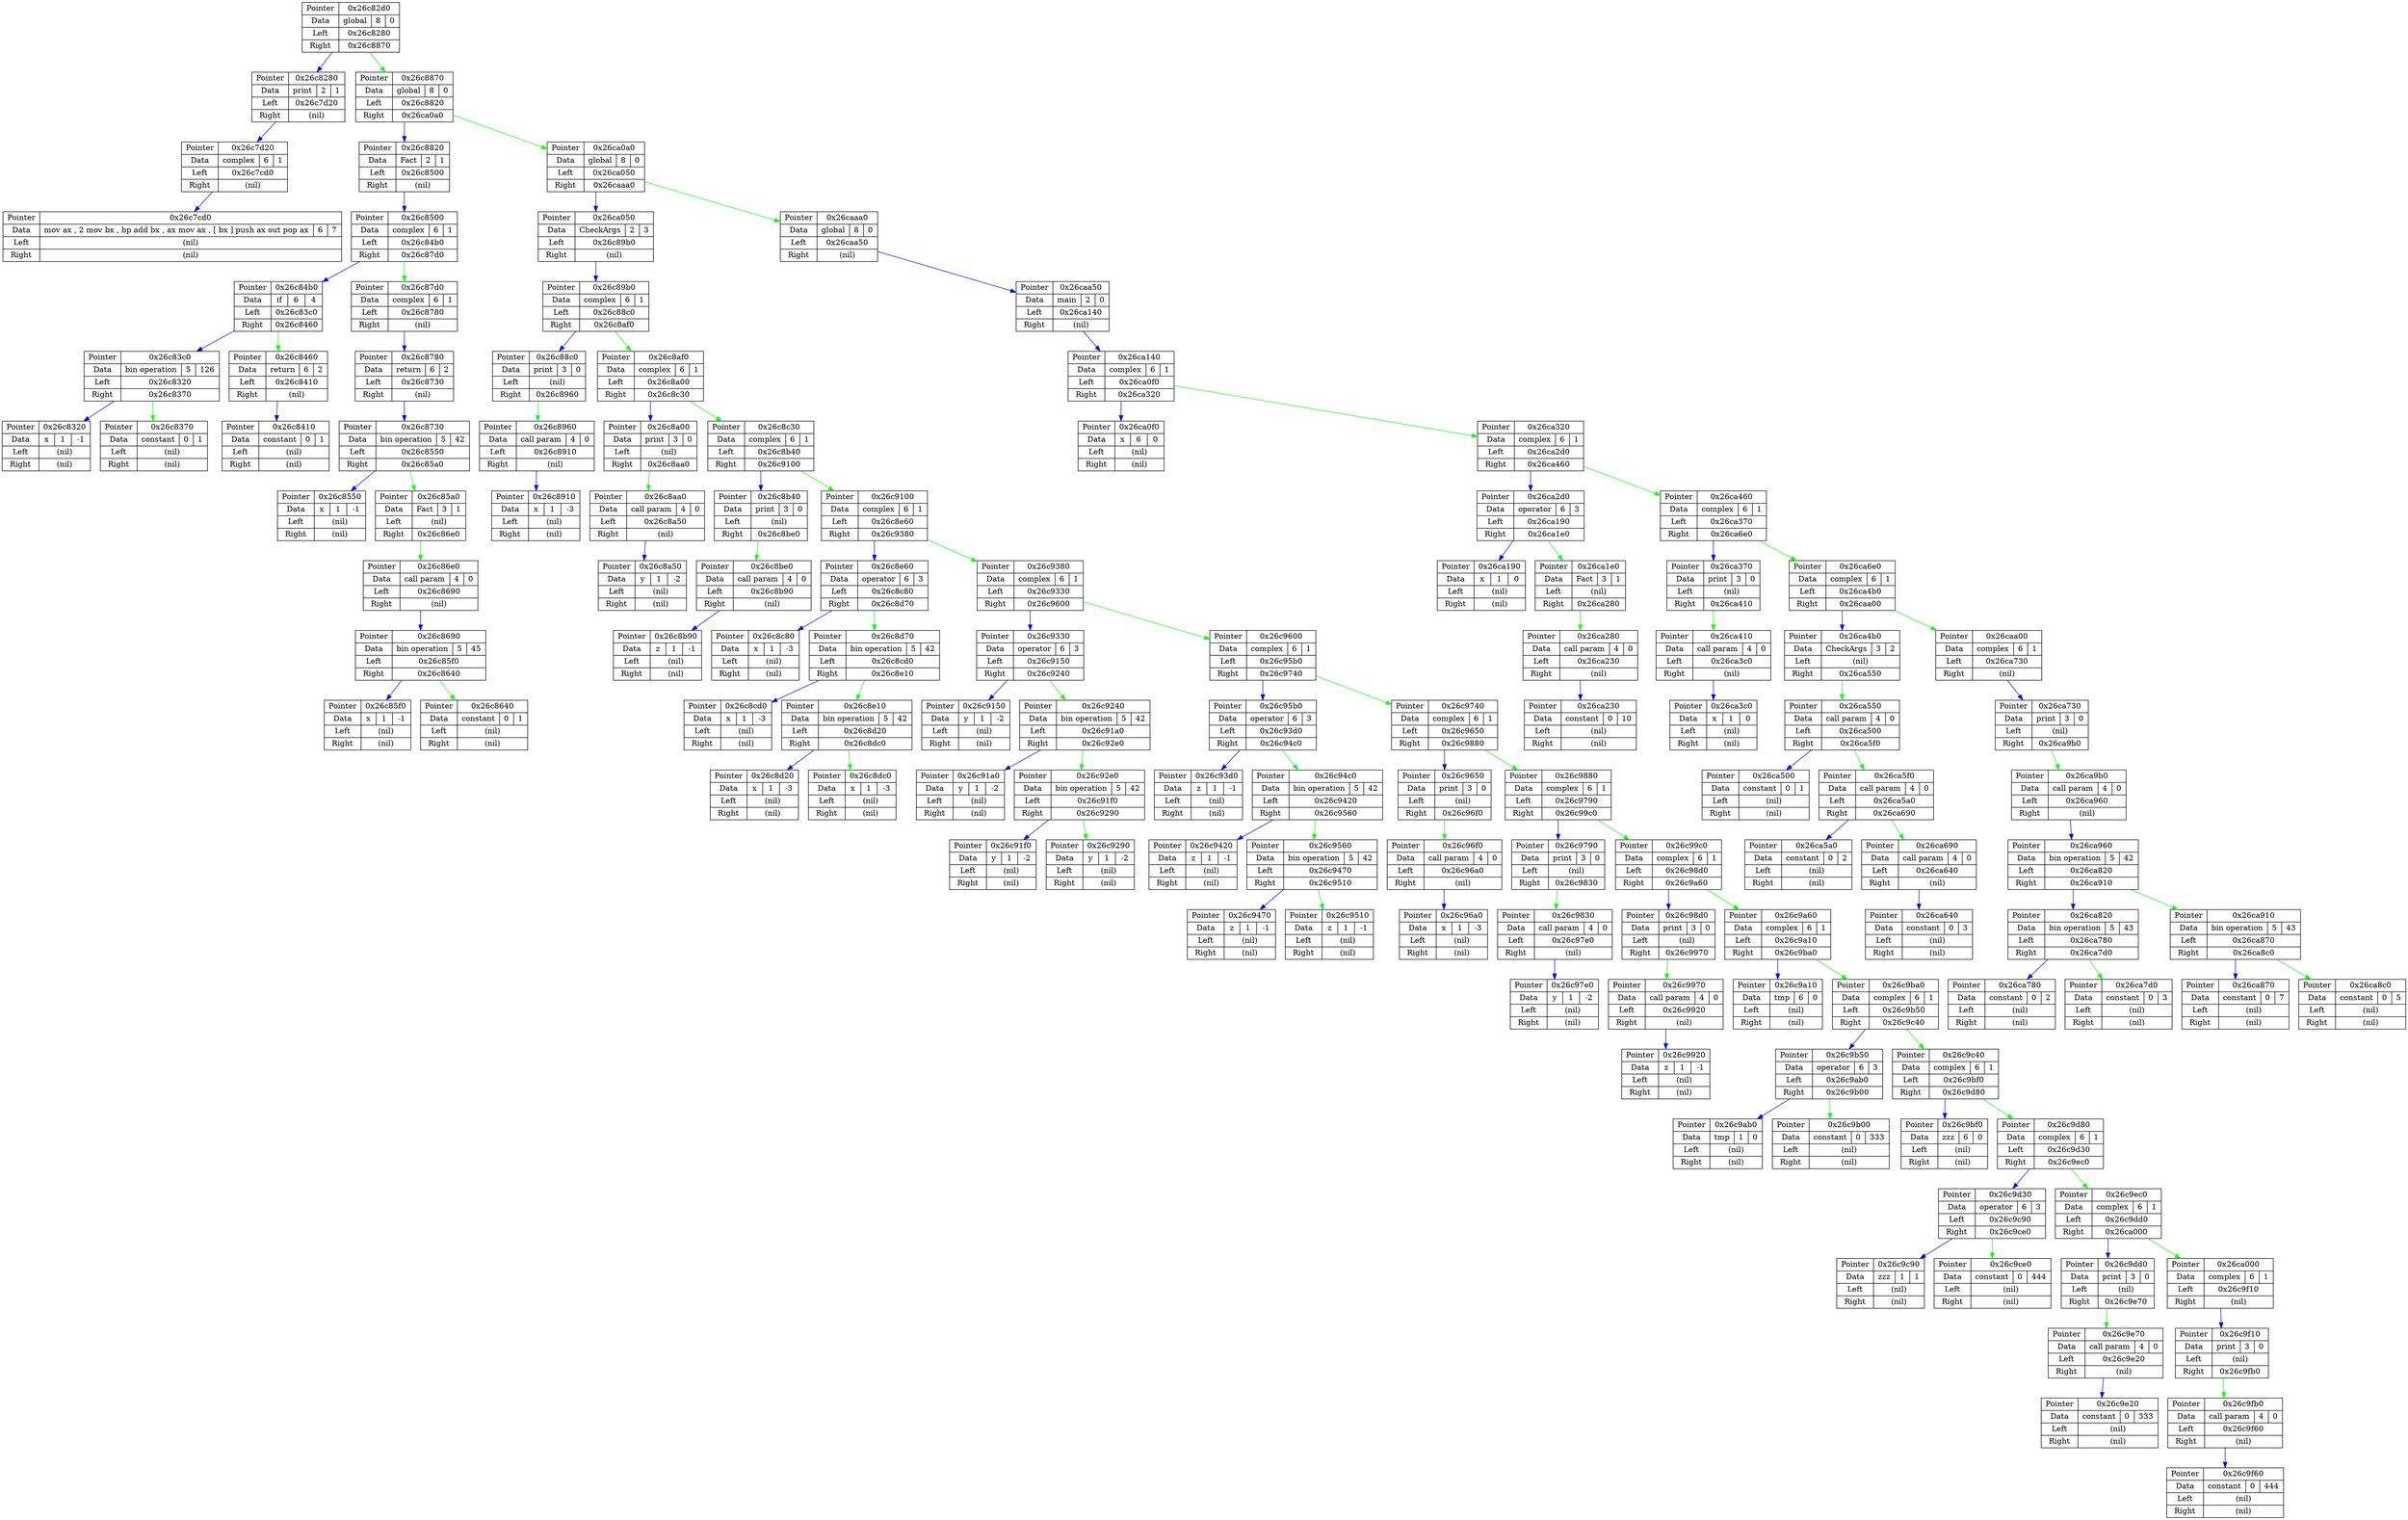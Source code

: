 digraph G {
node[shape = record];
40665808  [label = "{ Pointer | Data | Left | Right }  | { 0x26c82d0 | { global | 8 | 0 } | 0x26c8280 | 0x26c8870 }"];
40665728  [label = "{ Pointer | Data | Left | Right }  | { 0x26c8280 | { print | 2 | 1 } | 0x26c7d20 | (nil) }"];
40664352  [label = "{ Pointer | Data | Left | Right }  | { 0x26c7d20 | { complex | 6 | 1 } | 0x26c7cd0 | (nil) }"];
40664272  [label = "{ Pointer | Data | Left | Right }  | { 0x26c7cd0 | { mov  ax , 2
	 mov  bx , bp
	 add  bx , ax
	 mov  ax , [ bx ]
	 push ax
	 out
	 pop  ax | 6 | 7 } | (nil) | (nil) }"];
40667248  [label = "{ Pointer | Data | Left | Right }  | { 0x26c8870 | { global | 8 | 0 } | 0x26c8820 | 0x26ca0a0 }"];
40667168  [label = "{ Pointer | Data | Left | Right }  | { 0x26c8820 | { Fact | 2 | 1 } | 0x26c8500 | (nil) }"];
40666368  [label = "{ Pointer | Data | Left | Right }  | { 0x26c8500 | { complex | 6 | 1 } | 0x26c84b0 | 0x26c87d0 }"];
40666288  [label = "{ Pointer | Data | Left | Right }  | { 0x26c84b0 | { if | 6 | 4 } | 0x26c83c0 | 0x26c8460 }"];
40666048  [label = "{ Pointer | Data | Left | Right }  | { 0x26c83c0 | { bin operation | 5 | 126 } | 0x26c8320 | 0x26c8370 }"];
40665888  [label = "{ Pointer | Data | Left | Right }  | { 0x26c8320 | { x | 1 | -1 } | (nil) | (nil) }"];
40665968  [label = "{ Pointer | Data | Left | Right }  | { 0x26c8370 | { constant | 0 | 1 } | (nil) | (nil) }"];
40666208  [label = "{ Pointer | Data | Left | Right }  | { 0x26c8460 | { return | 6 | 2 } | 0x26c8410 | (nil) }"];
40666128  [label = "{ Pointer | Data | Left | Right }  | { 0x26c8410 | { constant | 0 | 1 } | (nil) | (nil) }"];
40667088  [label = "{ Pointer | Data | Left | Right }  | { 0x26c87d0 | { complex | 6 | 1 } | 0x26c8780 | (nil) }"];
40667008  [label = "{ Pointer | Data | Left | Right }  | { 0x26c8780 | { return | 6 | 2 } | 0x26c8730 | (nil) }"];
40666928  [label = "{ Pointer | Data | Left | Right }  | { 0x26c8730 | { bin operation | 5 | 42 } | 0x26c8550 | 0x26c85a0 }"];
40666448  [label = "{ Pointer | Data | Left | Right }  | { 0x26c8550 | { x | 1 | -1 } | (nil) | (nil) }"];
40666528  [label = "{ Pointer | Data | Left | Right }  | { 0x26c85a0 | { Fact | 3 | 1 } | (nil) | 0x26c86e0 }"];
40666848  [label = "{ Pointer | Data | Left | Right }  | { 0x26c86e0 | { call param | 4 | 0 } | 0x26c8690 | (nil) }"];
40666768  [label = "{ Pointer | Data | Left | Right }  | { 0x26c8690 | { bin operation | 5 | 45 } | 0x26c85f0 | 0x26c8640 }"];
40666608  [label = "{ Pointer | Data | Left | Right }  | { 0x26c85f0 | { x | 1 | -1 } | (nil) | (nil) }"];
40666688  [label = "{ Pointer | Data | Left | Right }  | { 0x26c8640 | { constant | 0 | 1 } | (nil) | (nil) }"];
40673440  [label = "{ Pointer | Data | Left | Right }  | { 0x26ca0a0 | { global | 8 | 0 } | 0x26ca050 | 0x26caaa0 }"];
40673360  [label = "{ Pointer | Data | Left | Right }  | { 0x26ca050 | { CheckArgs | 2 | 3 } | 0x26c89b0 | (nil) }"];
40667568  [label = "{ Pointer | Data | Left | Right }  | { 0x26c89b0 | { complex | 6 | 1 } | 0x26c88c0 | 0x26c8af0 }"];
40667328  [label = "{ Pointer | Data | Left | Right }  | { 0x26c88c0 | { print | 3 | 0 } | (nil) | 0x26c8960 }"];
40667488  [label = "{ Pointer | Data | Left | Right }  | { 0x26c8960 | { call param | 4 | 0 } | 0x26c8910 | (nil) }"];
40667408  [label = "{ Pointer | Data | Left | Right }  | { 0x26c8910 | { x | 1 | -3 } | (nil) | (nil) }"];
40667888  [label = "{ Pointer | Data | Left | Right }  | { 0x26c8af0 | { complex | 6 | 1 } | 0x26c8a00 | 0x26c8c30 }"];
40667648  [label = "{ Pointer | Data | Left | Right }  | { 0x26c8a00 | { print | 3 | 0 } | (nil) | 0x26c8aa0 }"];
40667808  [label = "{ Pointer | Data | Left | Right }  | { 0x26c8aa0 | { call param | 4 | 0 } | 0x26c8a50 | (nil) }"];
40667728  [label = "{ Pointer | Data | Left | Right }  | { 0x26c8a50 | { y | 1 | -2 } | (nil) | (nil) }"];
40668208  [label = "{ Pointer | Data | Left | Right }  | { 0x26c8c30 | { complex | 6 | 1 } | 0x26c8b40 | 0x26c9100 }"];
40667968  [label = "{ Pointer | Data | Left | Right }  | { 0x26c8b40 | { print | 3 | 0 } | (nil) | 0x26c8be0 }"];
40668128  [label = "{ Pointer | Data | Left | Right }  | { 0x26c8be0 | { call param | 4 | 0 } | 0x26c8b90 | (nil) }"];
40668048  [label = "{ Pointer | Data | Left | Right }  | { 0x26c8b90 | { z | 1 | -1 } | (nil) | (nil) }"];
40669440  [label = "{ Pointer | Data | Left | Right }  | { 0x26c9100 | { complex | 6 | 1 } | 0x26c8e60 | 0x26c9380 }"];
40668768  [label = "{ Pointer | Data | Left | Right }  | { 0x26c8e60 | { operator | 6 | 3 } | 0x26c8c80 | 0x26c8d70 }"];
40668288  [label = "{ Pointer | Data | Left | Right }  | { 0x26c8c80 | { x | 1 | -3 } | (nil) | (nil) }"];
40668528  [label = "{ Pointer | Data | Left | Right }  | { 0x26c8d70 | { bin operation | 5 | 42 } | 0x26c8cd0 | 0x26c8e10 }"];
40668368  [label = "{ Pointer | Data | Left | Right }  | { 0x26c8cd0 | { x | 1 | -3 } | (nil) | (nil) }"];
40668688  [label = "{ Pointer | Data | Left | Right }  | { 0x26c8e10 | { bin operation | 5 | 42 } | 0x26c8d20 | 0x26c8dc0 }"];
40668448  [label = "{ Pointer | Data | Left | Right }  | { 0x26c8d20 | { x | 1 | -3 } | (nil) | (nil) }"];
40668608  [label = "{ Pointer | Data | Left | Right }  | { 0x26c8dc0 | { x | 1 | -3 } | (nil) | (nil) }"];
40670080  [label = "{ Pointer | Data | Left | Right }  | { 0x26c9380 | { complex | 6 | 1 } | 0x26c9330 | 0x26c9600 }"];
40670000  [label = "{ Pointer | Data | Left | Right }  | { 0x26c9330 | { operator | 6 | 3 } | 0x26c9150 | 0x26c9240 }"];
40669520  [label = "{ Pointer | Data | Left | Right }  | { 0x26c9150 | { y | 1 | -2 } | (nil) | (nil) }"];
40669760  [label = "{ Pointer | Data | Left | Right }  | { 0x26c9240 | { bin operation | 5 | 42 } | 0x26c91a0 | 0x26c92e0 }"];
40669600  [label = "{ Pointer | Data | Left | Right }  | { 0x26c91a0 | { y | 1 | -2 } | (nil) | (nil) }"];
40669920  [label = "{ Pointer | Data | Left | Right }  | { 0x26c92e0 | { bin operation | 5 | 42 } | 0x26c91f0 | 0x26c9290 }"];
40669680  [label = "{ Pointer | Data | Left | Right }  | { 0x26c91f0 | { y | 1 | -2 } | (nil) | (nil) }"];
40669840  [label = "{ Pointer | Data | Left | Right }  | { 0x26c9290 | { y | 1 | -2 } | (nil) | (nil) }"];
40670720  [label = "{ Pointer | Data | Left | Right }  | { 0x26c9600 | { complex | 6 | 1 } | 0x26c95b0 | 0x26c9740 }"];
40670640  [label = "{ Pointer | Data | Left | Right }  | { 0x26c95b0 | { operator | 6 | 3 } | 0x26c93d0 | 0x26c94c0 }"];
40670160  [label = "{ Pointer | Data | Left | Right }  | { 0x26c93d0 | { z | 1 | -1 } | (nil) | (nil) }"];
40670400  [label = "{ Pointer | Data | Left | Right }  | { 0x26c94c0 | { bin operation | 5 | 42 } | 0x26c9420 | 0x26c9560 }"];
40670240  [label = "{ Pointer | Data | Left | Right }  | { 0x26c9420 | { z | 1 | -1 } | (nil) | (nil) }"];
40670560  [label = "{ Pointer | Data | Left | Right }  | { 0x26c9560 | { bin operation | 5 | 42 } | 0x26c9470 | 0x26c9510 }"];
40670320  [label = "{ Pointer | Data | Left | Right }  | { 0x26c9470 | { z | 1 | -1 } | (nil) | (nil) }"];
40670480  [label = "{ Pointer | Data | Left | Right }  | { 0x26c9510 | { z | 1 | -1 } | (nil) | (nil) }"];
40671040  [label = "{ Pointer | Data | Left | Right }  | { 0x26c9740 | { complex | 6 | 1 } | 0x26c9650 | 0x26c9880 }"];
40670800  [label = "{ Pointer | Data | Left | Right }  | { 0x26c9650 | { print | 3 | 0 } | (nil) | 0x26c96f0 }"];
40670960  [label = "{ Pointer | Data | Left | Right }  | { 0x26c96f0 | { call param | 4 | 0 } | 0x26c96a0 | (nil) }"];
40670880  [label = "{ Pointer | Data | Left | Right }  | { 0x26c96a0 | { x | 1 | -3 } | (nil) | (nil) }"];
40671360  [label = "{ Pointer | Data | Left | Right }  | { 0x26c9880 | { complex | 6 | 1 } | 0x26c9790 | 0x26c99c0 }"];
40671120  [label = "{ Pointer | Data | Left | Right }  | { 0x26c9790 | { print | 3 | 0 } | (nil) | 0x26c9830 }"];
40671280  [label = "{ Pointer | Data | Left | Right }  | { 0x26c9830 | { call param | 4 | 0 } | 0x26c97e0 | (nil) }"];
40671200  [label = "{ Pointer | Data | Left | Right }  | { 0x26c97e0 | { y | 1 | -2 } | (nil) | (nil) }"];
40671680  [label = "{ Pointer | Data | Left | Right }  | { 0x26c99c0 | { complex | 6 | 1 } | 0x26c98d0 | 0x26c9a60 }"];
40671440  [label = "{ Pointer | Data | Left | Right }  | { 0x26c98d0 | { print | 3 | 0 } | (nil) | 0x26c9970 }"];
40671600  [label = "{ Pointer | Data | Left | Right }  | { 0x26c9970 | { call param | 4 | 0 } | 0x26c9920 | (nil) }"];
40671520  [label = "{ Pointer | Data | Left | Right }  | { 0x26c9920 | { z | 1 | -1 } | (nil) | (nil) }"];
40671840  [label = "{ Pointer | Data | Left | Right }  | { 0x26c9a60 | { complex | 6 | 1 } | 0x26c9a10 | 0x26c9ba0 }"];
40671760  [label = "{ Pointer | Data | Left | Right }  | { 0x26c9a10 | { tmp | 6 | 0 } | (nil) | (nil) }"];
40672160  [label = "{ Pointer | Data | Left | Right }  | { 0x26c9ba0 | { complex | 6 | 1 } | 0x26c9b50 | 0x26c9c40 }"];
40672080  [label = "{ Pointer | Data | Left | Right }  | { 0x26c9b50 | { operator | 6 | 3 } | 0x26c9ab0 | 0x26c9b00 }"];
40671920  [label = "{ Pointer | Data | Left | Right }  | { 0x26c9ab0 | { tmp | 1 | 0 } | (nil) | (nil) }"];
40672000  [label = "{ Pointer | Data | Left | Right }  | { 0x26c9b00 | { constant | 0 | 333 } | (nil) | (nil) }"];
40672320  [label = "{ Pointer | Data | Left | Right }  | { 0x26c9c40 | { complex | 6 | 1 } | 0x26c9bf0 | 0x26c9d80 }"];
40672240  [label = "{ Pointer | Data | Left | Right }  | { 0x26c9bf0 | { zzz | 6 | 0 } | (nil) | (nil) }"];
40672640  [label = "{ Pointer | Data | Left | Right }  | { 0x26c9d80 | { complex | 6 | 1 } | 0x26c9d30 | 0x26c9ec0 }"];
40672560  [label = "{ Pointer | Data | Left | Right }  | { 0x26c9d30 | { operator | 6 | 3 } | 0x26c9c90 | 0x26c9ce0 }"];
40672400  [label = "{ Pointer | Data | Left | Right }  | { 0x26c9c90 | { zzz | 1 | 1 } | (nil) | (nil) }"];
40672480  [label = "{ Pointer | Data | Left | Right }  | { 0x26c9ce0 | { constant | 0 | 444 } | (nil) | (nil) }"];
40672960  [label = "{ Pointer | Data | Left | Right }  | { 0x26c9ec0 | { complex | 6 | 1 } | 0x26c9dd0 | 0x26ca000 }"];
40672720  [label = "{ Pointer | Data | Left | Right }  | { 0x26c9dd0 | { print | 3 | 0 } | (nil) | 0x26c9e70 }"];
40672880  [label = "{ Pointer | Data | Left | Right }  | { 0x26c9e70 | { call param | 4 | 0 } | 0x26c9e20 | (nil) }"];
40672800  [label = "{ Pointer | Data | Left | Right }  | { 0x26c9e20 | { constant | 0 | 333 } | (nil) | (nil) }"];
40673280  [label = "{ Pointer | Data | Left | Right }  | { 0x26ca000 | { complex | 6 | 1 } | 0x26c9f10 | (nil) }"];
40673040  [label = "{ Pointer | Data | Left | Right }  | { 0x26c9f10 | { print | 3 | 0 } | (nil) | 0x26c9fb0 }"];
40673200  [label = "{ Pointer | Data | Left | Right }  | { 0x26c9fb0 | { call param | 4 | 0 } | 0x26c9f60 | (nil) }"];
40673120  [label = "{ Pointer | Data | Left | Right }  | { 0x26c9f60 | { constant | 0 | 444 } | (nil) | (nil) }"];
40676000  [label = "{ Pointer | Data | Left | Right }  | { 0x26caaa0 | { global | 8 | 0 } | 0x26caa50 | (nil) }"];
40675920  [label = "{ Pointer | Data | Left | Right }  | { 0x26caa50 | { main | 2 | 0 } | 0x26ca140 | (nil) }"];
40673600  [label = "{ Pointer | Data | Left | Right }  | { 0x26ca140 | { complex | 6 | 1 } | 0x26ca0f0 | 0x26ca320 }"];
40673520  [label = "{ Pointer | Data | Left | Right }  | { 0x26ca0f0 | { x | 6 | 0 } | (nil) | (nil) }"];
40674080  [label = "{ Pointer | Data | Left | Right }  | { 0x26ca320 | { complex | 6 | 1 } | 0x26ca2d0 | 0x26ca460 }"];
40674000  [label = "{ Pointer | Data | Left | Right }  | { 0x26ca2d0 | { operator | 6 | 3 } | 0x26ca190 | 0x26ca1e0 }"];
40673680  [label = "{ Pointer | Data | Left | Right }  | { 0x26ca190 | { x | 1 | 0 } | (nil) | (nil) }"];
40673760  [label = "{ Pointer | Data | Left | Right }  | { 0x26ca1e0 | { Fact | 3 | 1 } | (nil) | 0x26ca280 }"];
40673920  [label = "{ Pointer | Data | Left | Right }  | { 0x26ca280 | { call param | 4 | 0 } | 0x26ca230 | (nil) }"];
40673840  [label = "{ Pointer | Data | Left | Right }  | { 0x26ca230 | { constant | 0 | 10 } | (nil) | (nil) }"];
40674400  [label = "{ Pointer | Data | Left | Right }  | { 0x26ca460 | { complex | 6 | 1 } | 0x26ca370 | 0x26ca6e0 }"];
40674160  [label = "{ Pointer | Data | Left | Right }  | { 0x26ca370 | { print | 3 | 0 } | (nil) | 0x26ca410 }"];
40674320  [label = "{ Pointer | Data | Left | Right }  | { 0x26ca410 | { call param | 4 | 0 } | 0x26ca3c0 | (nil) }"];
40674240  [label = "{ Pointer | Data | Left | Right }  | { 0x26ca3c0 | { x | 1 | 0 } | (nil) | (nil) }"];
40675040  [label = "{ Pointer | Data | Left | Right }  | { 0x26ca6e0 | { complex | 6 | 1 } | 0x26ca4b0 | 0x26caa00 }"];
40674480  [label = "{ Pointer | Data | Left | Right }  | { 0x26ca4b0 | { CheckArgs | 3 | 2 } | (nil) | 0x26ca550 }"];
40674640  [label = "{ Pointer | Data | Left | Right }  | { 0x26ca550 | { call param | 4 | 0 } | 0x26ca500 | 0x26ca5f0 }"];
40674560  [label = "{ Pointer | Data | Left | Right }  | { 0x26ca500 | { constant | 0 | 1 } | (nil) | (nil) }"];
40674800  [label = "{ Pointer | Data | Left | Right }  | { 0x26ca5f0 | { call param | 4 | 0 } | 0x26ca5a0 | 0x26ca690 }"];
40674720  [label = "{ Pointer | Data | Left | Right }  | { 0x26ca5a0 | { constant | 0 | 2 } | (nil) | (nil) }"];
40674960  [label = "{ Pointer | Data | Left | Right }  | { 0x26ca690 | { call param | 4 | 0 } | 0x26ca640 | (nil) }"];
40674880  [label = "{ Pointer | Data | Left | Right }  | { 0x26ca640 | { constant | 0 | 3 } | (nil) | (nil) }"];
40675840  [label = "{ Pointer | Data | Left | Right }  | { 0x26caa00 | { complex | 6 | 1 } | 0x26ca730 | (nil) }"];
40675120  [label = "{ Pointer | Data | Left | Right }  | { 0x26ca730 | { print | 3 | 0 } | (nil) | 0x26ca9b0 }"];
40675760  [label = "{ Pointer | Data | Left | Right }  | { 0x26ca9b0 | { call param | 4 | 0 } | 0x26ca960 | (nil) }"];
40675680  [label = "{ Pointer | Data | Left | Right }  | { 0x26ca960 | { bin operation | 5 | 42 } | 0x26ca820 | 0x26ca910 }"];
40675360  [label = "{ Pointer | Data | Left | Right }  | { 0x26ca820 | { bin operation | 5 | 43 } | 0x26ca780 | 0x26ca7d0 }"];
40675200  [label = "{ Pointer | Data | Left | Right }  | { 0x26ca780 | { constant | 0 | 2 } | (nil) | (nil) }"];
40675280  [label = "{ Pointer | Data | Left | Right }  | { 0x26ca7d0 | { constant | 0 | 3 } | (nil) | (nil) }"];
40675600  [label = "{ Pointer | Data | Left | Right }  | { 0x26ca910 | { bin operation | 5 | 43 } | 0x26ca870 | 0x26ca8c0 }"];
40675440  [label = "{ Pointer | Data | Left | Right }  | { 0x26ca870 | { constant | 0 | 7 } | (nil) | (nil) }"];
40675520  [label = "{ Pointer | Data | Left | Right }  | { 0x26ca8c0 | { constant | 0 | 5 } | (nil) | (nil) }"];
40665808 -> 40665728 [color = blue];
40665808 -> 40667248 [color = green];
40665728 -> 40664352 [color = blue];
40664352 -> 40664272 [color = blue];
40667248 -> 40667168 [color = blue];
40667248 -> 40673440 [color = green];
40667168 -> 40666368 [color = blue];
40666368 -> 40666288 [color = blue];
40666368 -> 40667088 [color = green];
40666288 -> 40666048 [color = blue];
40666288 -> 40666208 [color = green];
40666048 -> 40665888 [color = blue];
40666048 -> 40665968 [color = green];
40666208 -> 40666128 [color = blue];
40667088 -> 40667008 [color = blue];
40667008 -> 40666928 [color = blue];
40666928 -> 40666448 [color = blue];
40666928 -> 40666528 [color = green];
40666528 -> 40666848 [color = green];
40666848 -> 40666768 [color = blue];
40666768 -> 40666608 [color = blue];
40666768 -> 40666688 [color = green];
40673440 -> 40673360 [color = blue];
40673440 -> 40676000 [color = green];
40673360 -> 40667568 [color = blue];
40667568 -> 40667328 [color = blue];
40667568 -> 40667888 [color = green];
40667328 -> 40667488 [color = green];
40667488 -> 40667408 [color = blue];
40667888 -> 40667648 [color = blue];
40667888 -> 40668208 [color = green];
40667648 -> 40667808 [color = green];
40667808 -> 40667728 [color = blue];
40668208 -> 40667968 [color = blue];
40668208 -> 40669440 [color = green];
40667968 -> 40668128 [color = green];
40668128 -> 40668048 [color = blue];
40669440 -> 40668768 [color = blue];
40669440 -> 40670080 [color = green];
40668768 -> 40668288 [color = blue];
40668768 -> 40668528 [color = green];
40668528 -> 40668368 [color = blue];
40668528 -> 40668688 [color = green];
40668688 -> 40668448 [color = blue];
40668688 -> 40668608 [color = green];
40670080 -> 40670000 [color = blue];
40670080 -> 40670720 [color = green];
40670000 -> 40669520 [color = blue];
40670000 -> 40669760 [color = green];
40669760 -> 40669600 [color = blue];
40669760 -> 40669920 [color = green];
40669920 -> 40669680 [color = blue];
40669920 -> 40669840 [color = green];
40670720 -> 40670640 [color = blue];
40670720 -> 40671040 [color = green];
40670640 -> 40670160 [color = blue];
40670640 -> 40670400 [color = green];
40670400 -> 40670240 [color = blue];
40670400 -> 40670560 [color = green];
40670560 -> 40670320 [color = blue];
40670560 -> 40670480 [color = green];
40671040 -> 40670800 [color = blue];
40671040 -> 40671360 [color = green];
40670800 -> 40670960 [color = green];
40670960 -> 40670880 [color = blue];
40671360 -> 40671120 [color = blue];
40671360 -> 40671680 [color = green];
40671120 -> 40671280 [color = green];
40671280 -> 40671200 [color = blue];
40671680 -> 40671440 [color = blue];
40671680 -> 40671840 [color = green];
40671440 -> 40671600 [color = green];
40671600 -> 40671520 [color = blue];
40671840 -> 40671760 [color = blue];
40671840 -> 40672160 [color = green];
40672160 -> 40672080 [color = blue];
40672160 -> 40672320 [color = green];
40672080 -> 40671920 [color = blue];
40672080 -> 40672000 [color = green];
40672320 -> 40672240 [color = blue];
40672320 -> 40672640 [color = green];
40672640 -> 40672560 [color = blue];
40672640 -> 40672960 [color = green];
40672560 -> 40672400 [color = blue];
40672560 -> 40672480 [color = green];
40672960 -> 40672720 [color = blue];
40672960 -> 40673280 [color = green];
40672720 -> 40672880 [color = green];
40672880 -> 40672800 [color = blue];
40673280 -> 40673040 [color = blue];
40673040 -> 40673200 [color = green];
40673200 -> 40673120 [color = blue];
40676000 -> 40675920 [color = blue];
40675920 -> 40673600 [color = blue];
40673600 -> 40673520 [color = blue];
40673600 -> 40674080 [color = green];
40674080 -> 40674000 [color = blue];
40674080 -> 40674400 [color = green];
40674000 -> 40673680 [color = blue];
40674000 -> 40673760 [color = green];
40673760 -> 40673920 [color = green];
40673920 -> 40673840 [color = blue];
40674400 -> 40674160 [color = blue];
40674400 -> 40675040 [color = green];
40674160 -> 40674320 [color = green];
40674320 -> 40674240 [color = blue];
40675040 -> 40674480 [color = blue];
40675040 -> 40675840 [color = green];
40674480 -> 40674640 [color = green];
40674640 -> 40674560 [color = blue];
40674640 -> 40674800 [color = green];
40674800 -> 40674720 [color = blue];
40674800 -> 40674960 [color = green];
40674960 -> 40674880 [color = blue];
40675840 -> 40675120 [color = blue];
40675120 -> 40675760 [color = green];
40675760 -> 40675680 [color = blue];
40675680 -> 40675360 [color = blue];
40675680 -> 40675600 [color = green];
40675360 -> 40675200 [color = blue];
40675360 -> 40675280 [color = green];
40675600 -> 40675440 [color = blue];
40675600 -> 40675520 [color = green];
}
